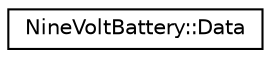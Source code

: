 digraph "Graphical Class Hierarchy"
{
  edge [fontname="Helvetica",fontsize="10",labelfontname="Helvetica",labelfontsize="10"];
  node [fontname="Helvetica",fontsize="10",shape=record];
  rankdir="LR";
  Node0 [label="NineVoltBattery::Data",height=0.2,width=0.4,color="black", fillcolor="white", style="filled",URL="$structNineVoltBattery_1_1Data.html"];
}
